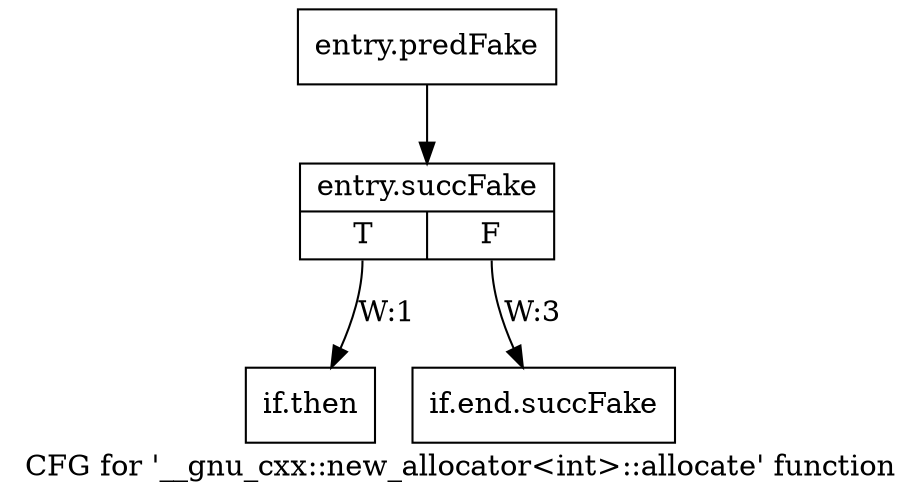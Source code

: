 digraph "CFG for '__gnu_cxx::new_allocator\<int\>::allocate' function" {
	label="CFG for '__gnu_cxx::new_allocator\<int\>::allocate' function";

	Node0x49fbf30 [shape=record,filename="",linenumber="",label="{entry.predFake}"];
	Node0x49fbf30 -> Node0x4a300b0[ callList="" memoryops="" filename="/proj/xbuilds/2019.2_0801_1/installs/lin64/Vivado/HEAD/tps/lnx64/gcc-6.2.0/lib/gcc/x86_64-pc-linux-gnu/6.2.0/../../../../include/c++/6.2.0/ext/new_allocator.h"];
	Node0x4a300b0 [shape=record,filename="/proj/xbuilds/2019.2_0801_1/installs/lin64/Vivado/HEAD/tps/lnx64/gcc-6.2.0/lib/gcc/x86_64-pc-linux-gnu/6.2.0/../../../../include/c++/6.2.0/ext/new_allocator.h",linenumber="101",label="{entry.succFake|{<s0>T|<s1>F}}"];
	Node0x4a300b0:s0 -> Node0x49fe500[label="W:1"];
	Node0x4a300b0:s1 -> Node0x4a32420[label="W:3" callList="" memoryops="" filename="/proj/xbuilds/2019.2_0801_1/installs/lin64/Vivado/HEAD/tps/lnx64/gcc-6.2.0/lib/gcc/x86_64-pc-linux-gnu/6.2.0/../../../../include/c++/6.2.0/ext/new_allocator.h"];
	Node0x49fe500 [shape=record,filename="/proj/xbuilds/2019.2_0801_1/installs/lin64/Vivado/HEAD/tps/lnx64/gcc-6.2.0/lib/gcc/x86_64-pc-linux-gnu/6.2.0/../../../../include/c++/6.2.0/ext/new_allocator.h",linenumber="102",label="{if.then}"];
	Node0x4a32420 [shape=record,filename="/proj/xbuilds/2019.2_0801_1/installs/lin64/Vivado/HEAD/tps/lnx64/gcc-6.2.0/lib/gcc/x86_64-pc-linux-gnu/6.2.0/../../../../include/c++/6.2.0/ext/new_allocator.h",linenumber="104",label="{if.end.succFake}"];
}
